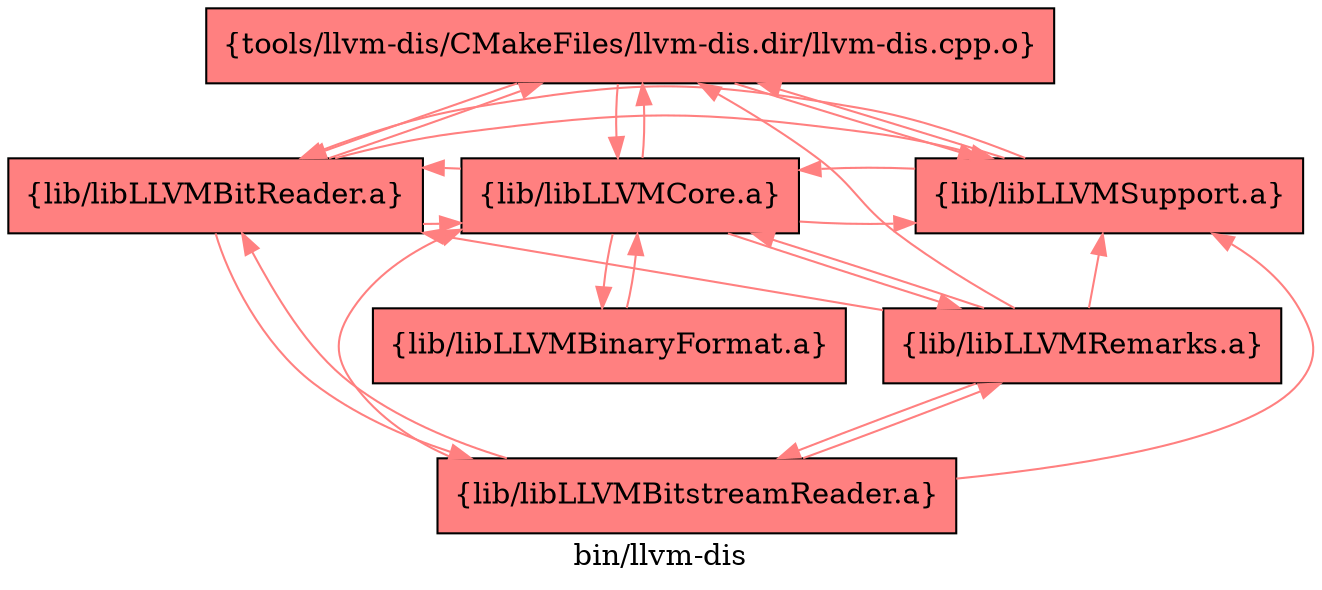 digraph "bin/llvm-dis" {
	label="bin/llvm-dis";
	{ rank=same; Node0x55c55d805518;  }
	{ rank=same; Node0x55c55d8056f8; Node0x55c55d805bf8; Node0x55c55d8060f8;  }

	Node0x55c55d805518 [shape=record,shape=box,style=filled,fillcolor="1.000000 0.5 1",group=1,label="{tools/llvm-dis/CMakeFiles/llvm-dis.dir/llvm-dis.cpp.o}"];
	Node0x55c55d805518 -> Node0x55c55d8056f8[color="1.000000 0.5 1"];
	Node0x55c55d805518 -> Node0x55c55d805bf8[color="1.000000 0.5 1"];
	Node0x55c55d805518 -> Node0x55c55d8060f8[color="1.000000 0.5 1"];
	Node0x55c55d8056f8 [shape=record,shape=box,style=filled,fillcolor="1.000000 0.5 1",group=1,label="{lib/libLLVMBitReader.a}"];
	Node0x55c55d8056f8 -> Node0x55c55d805518[color="1.000000 0.5 1"];
	Node0x55c55d8056f8 -> Node0x55c55d805bf8[color="1.000000 0.5 1"];
	Node0x55c55d8056f8 -> Node0x55c55d8060f8[color="1.000000 0.5 1"];
	Node0x55c55d8056f8 -> Node0x55c55d806ff8[color="1.000000 0.5 1"];
	Node0x55c55d805bf8 [shape=record,shape=box,style=filled,fillcolor="1.000000 0.5 1",group=1,label="{lib/libLLVMCore.a}"];
	Node0x55c55d805bf8 -> Node0x55c55d805518[color="1.000000 0.5 1"];
	Node0x55c55d805bf8 -> Node0x55c55d8056f8[color="1.000000 0.5 1"];
	Node0x55c55d805bf8 -> Node0x55c55d8060f8[color="1.000000 0.5 1"];
	Node0x55c55d805bf8 -> Node0x55c55d8065f8[color="1.000000 0.5 1"];
	Node0x55c55d805bf8 -> Node0x55c55d806af8[color="1.000000 0.5 1"];
	Node0x55c55d8060f8 [shape=record,shape=box,style=filled,fillcolor="1.000000 0.5 1",group=1,label="{lib/libLLVMSupport.a}"];
	Node0x55c55d8060f8 -> Node0x55c55d8056f8[color="1.000000 0.5 1"];
	Node0x55c55d8060f8 -> Node0x55c55d805bf8[color="1.000000 0.5 1"];
	Node0x55c55d8060f8 -> Node0x55c55d805518[color="1.000000 0.5 1"];
	Node0x55c55d806ff8 [shape=record,shape=box,style=filled,fillcolor="1.000000 0.5 1",group=1,label="{lib/libLLVMBitstreamReader.a}"];
	Node0x55c55d806ff8 -> Node0x55c55d8056f8[color="1.000000 0.5 1"];
	Node0x55c55d806ff8 -> Node0x55c55d805bf8[color="1.000000 0.5 1"];
	Node0x55c55d806ff8 -> Node0x55c55d8060f8[color="1.000000 0.5 1"];
	Node0x55c55d806ff8 -> Node0x55c55d806af8[color="1.000000 0.5 1"];
	Node0x55c55d8065f8 [shape=record,shape=box,style=filled,fillcolor="1.000000 0.5 1",group=1,label="{lib/libLLVMBinaryFormat.a}"];
	Node0x55c55d8065f8 -> Node0x55c55d805bf8[color="1.000000 0.5 1"];
	Node0x55c55d806af8 [shape=record,shape=box,style=filled,fillcolor="1.000000 0.5 1",group=1,label="{lib/libLLVMRemarks.a}"];
	Node0x55c55d806af8 -> Node0x55c55d8060f8[color="1.000000 0.5 1"];
	Node0x55c55d806af8 -> Node0x55c55d8056f8[color="1.000000 0.5 1"];
	Node0x55c55d806af8 -> Node0x55c55d805bf8[color="1.000000 0.5 1"];
	Node0x55c55d806af8 -> Node0x55c55d805518[color="1.000000 0.5 1"];
	Node0x55c55d806af8 -> Node0x55c55d806ff8[color="1.000000 0.5 1"];
}
